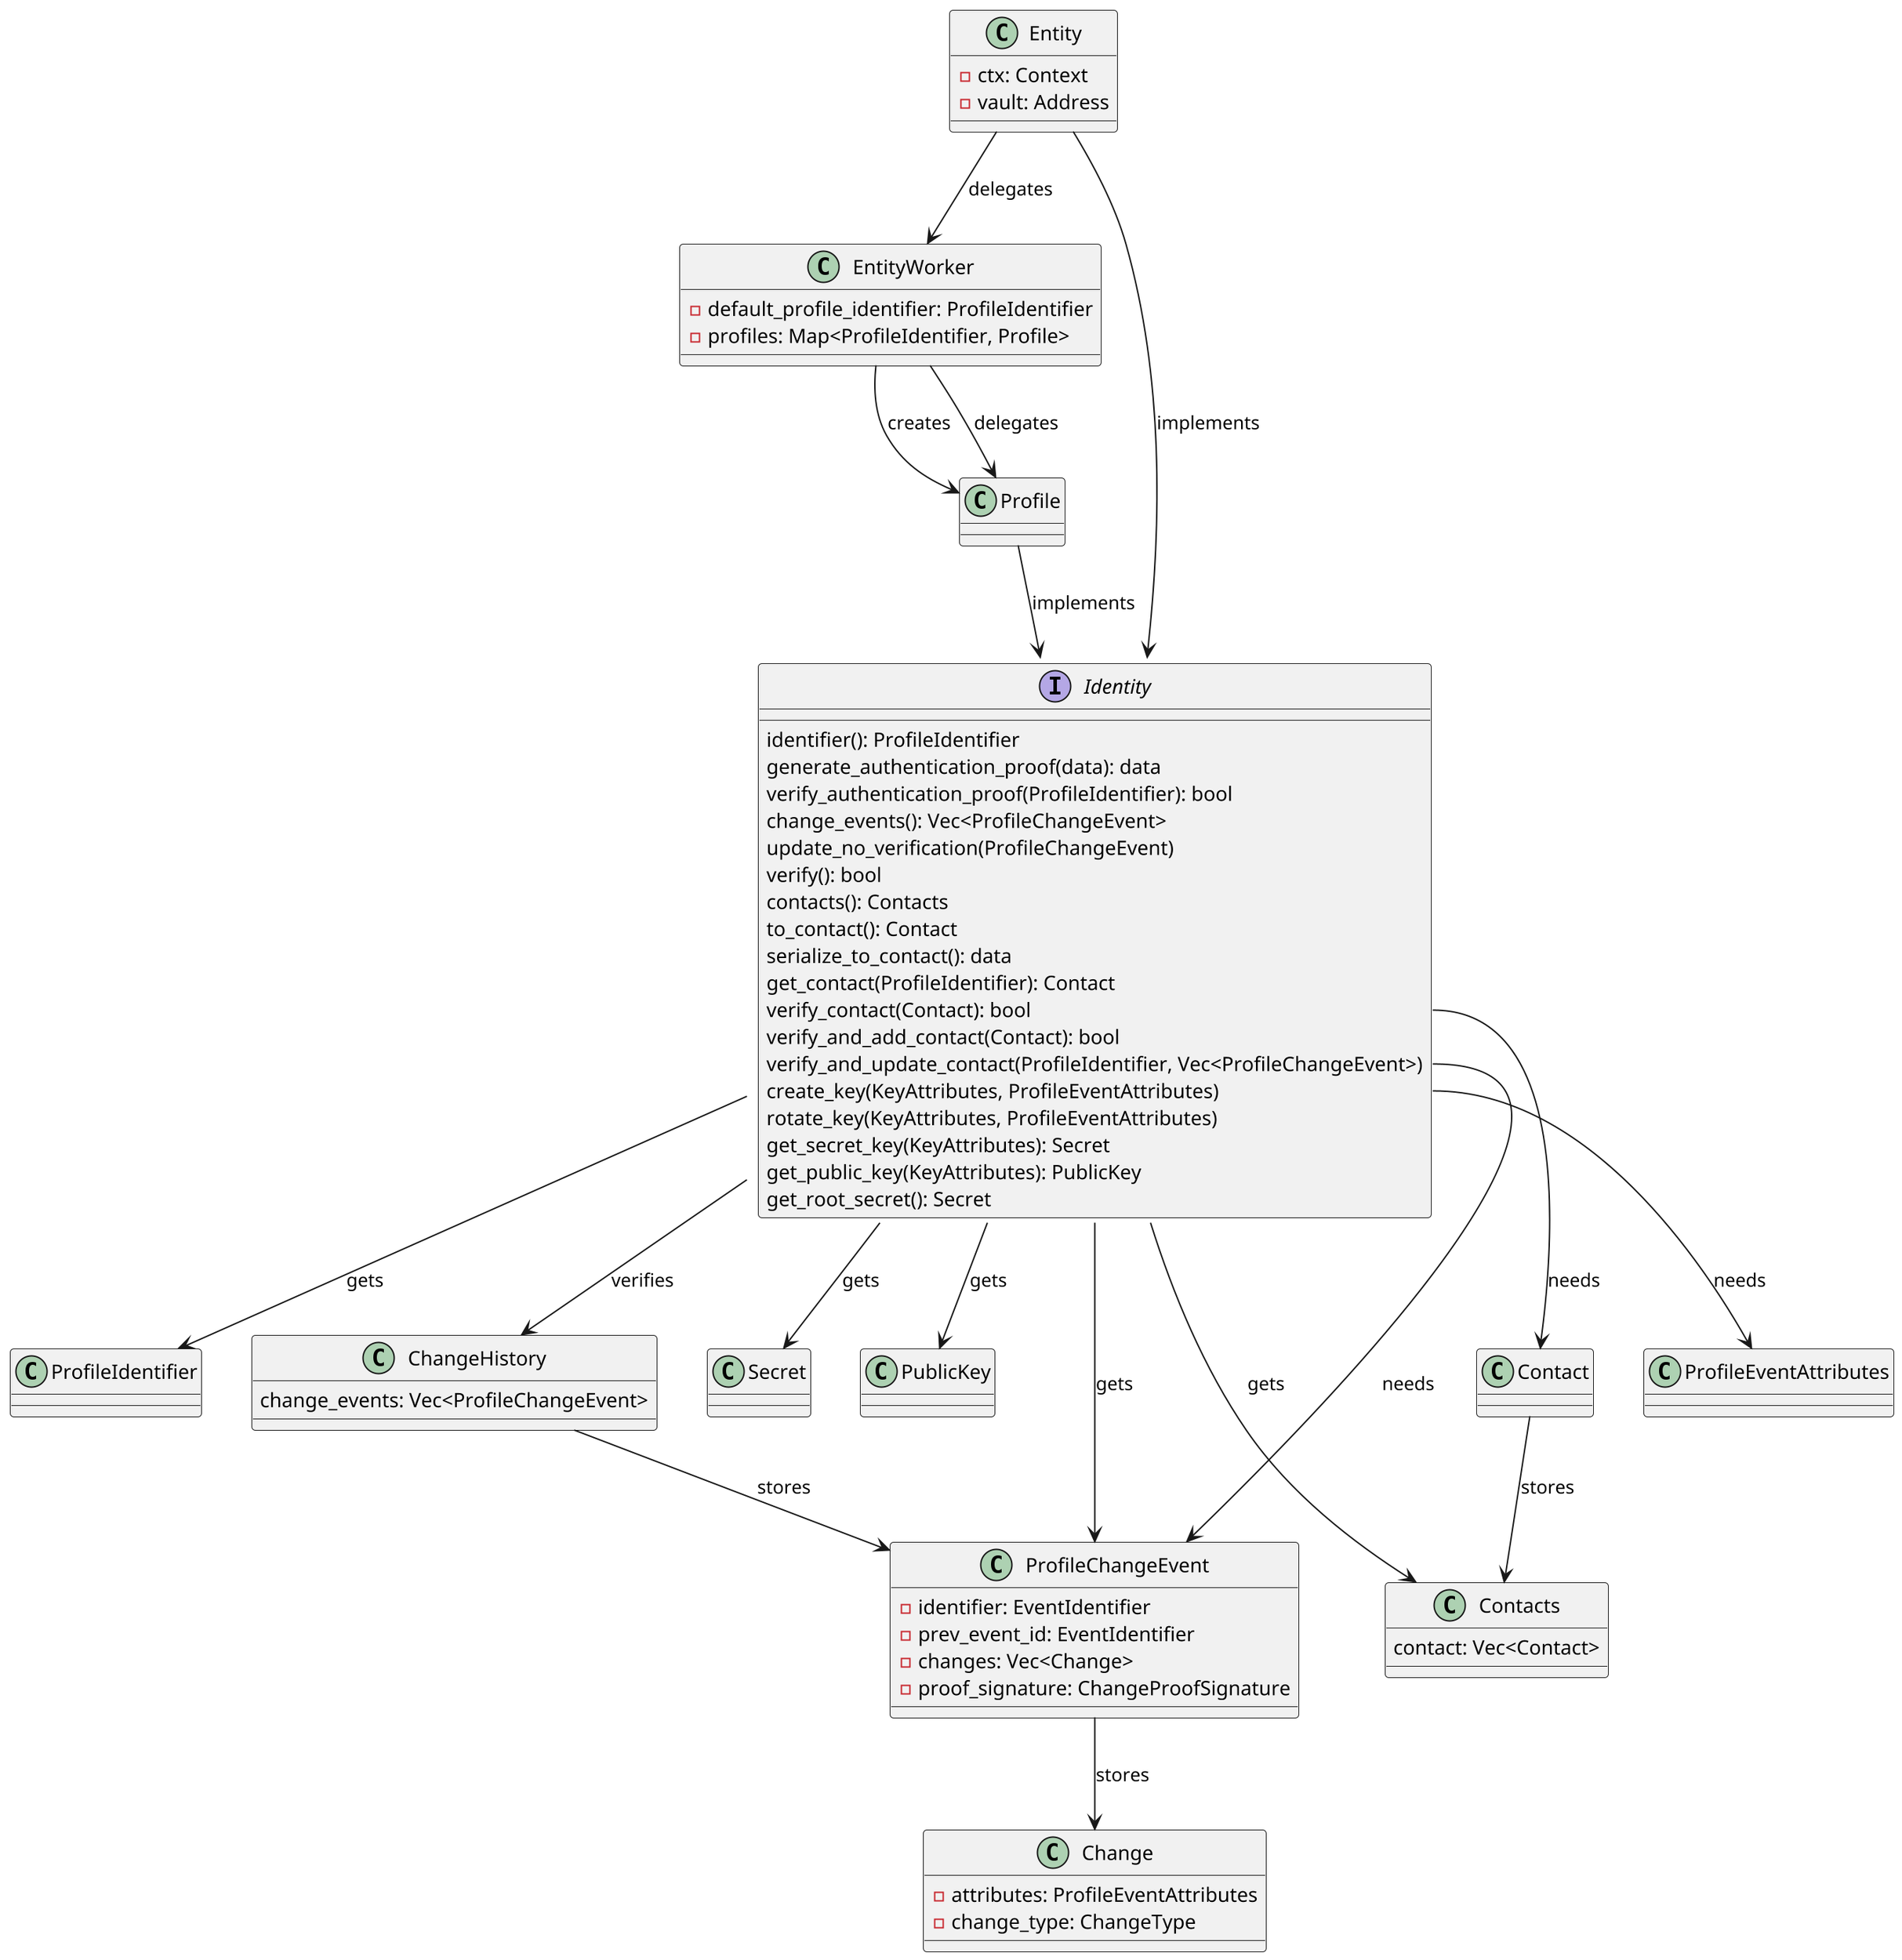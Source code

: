 @startuml ockam
scale 2.0
class Contact
class Contacts {
  contact: Vec<Contact>
}
Contact --> Contacts : stores

interface Identity {
  identifier(): ProfileIdentifier
  generate_authentication_proof(data): data
  verify_authentication_proof(ProfileIdentifier): bool
  change_events(): Vec<ProfileChangeEvent>
  update_no_verification(ProfileChangeEvent)
  verify(): bool
  contacts(): Contacts
  to_contact(): Contact
  serialize_to_contact(): data
  get_contact(ProfileIdentifier): Contact
  verify_contact(Contact): bool
  verify_and_add_contact(Contact): bool
  verify_and_update_contact(ProfileIdentifier, Vec<ProfileChangeEvent>)
  create_key(KeyAttributes, ProfileEventAttributes)
  rotate_key(KeyAttributes, ProfileEventAttributes)
  get_secret_key(KeyAttributes): Secret
  get_public_key(KeyAttributes): PublicKey
  get_root_secret(): Secret
}

Identity --> ProfileIdentifier : gets
Identity --> ProfileChangeEvent : gets
Identity --> Contacts : gets
Identity --> Secret : gets
Identity --> PublicKey : gets
Identity::create_key --> ProfileEventAttributes : needs
Identity::verify_and_update_contact --> ProfileChangeEvent : needs
Identity::verify_contact --> Contact : needs

class Profile
class ProfileIdentifier

class EntityWorker {
  -default_profile_identifier: ProfileIdentifier
  -profiles: Map<ProfileIdentifier, Profile>
}
EntityWorker --> Profile : creates
EntityWorker --> Profile : delegates

class Entity {
  -ctx: Context
  -vault: Address
}
Entity --> EntityWorker : delegates
Entity --> Identity : implements
Profile --> Identity : implements

class Change {
  -attributes: ProfileEventAttributes
  -change_type: ChangeType
}

class ProfileChangeEvent {
  -identifier: EventIdentifier
  -prev_event_id: EventIdentifier
  -changes: Vec<Change>
  -proof_signature: ChangeProofSignature
}
ProfileChangeEvent --> Change : stores

class ChangeHistory {
  change_events: Vec<ProfileChangeEvent>
}

ChangeHistory --> ProfileChangeEvent : stores
Identity --> ChangeHistory : verifies
@enduml
